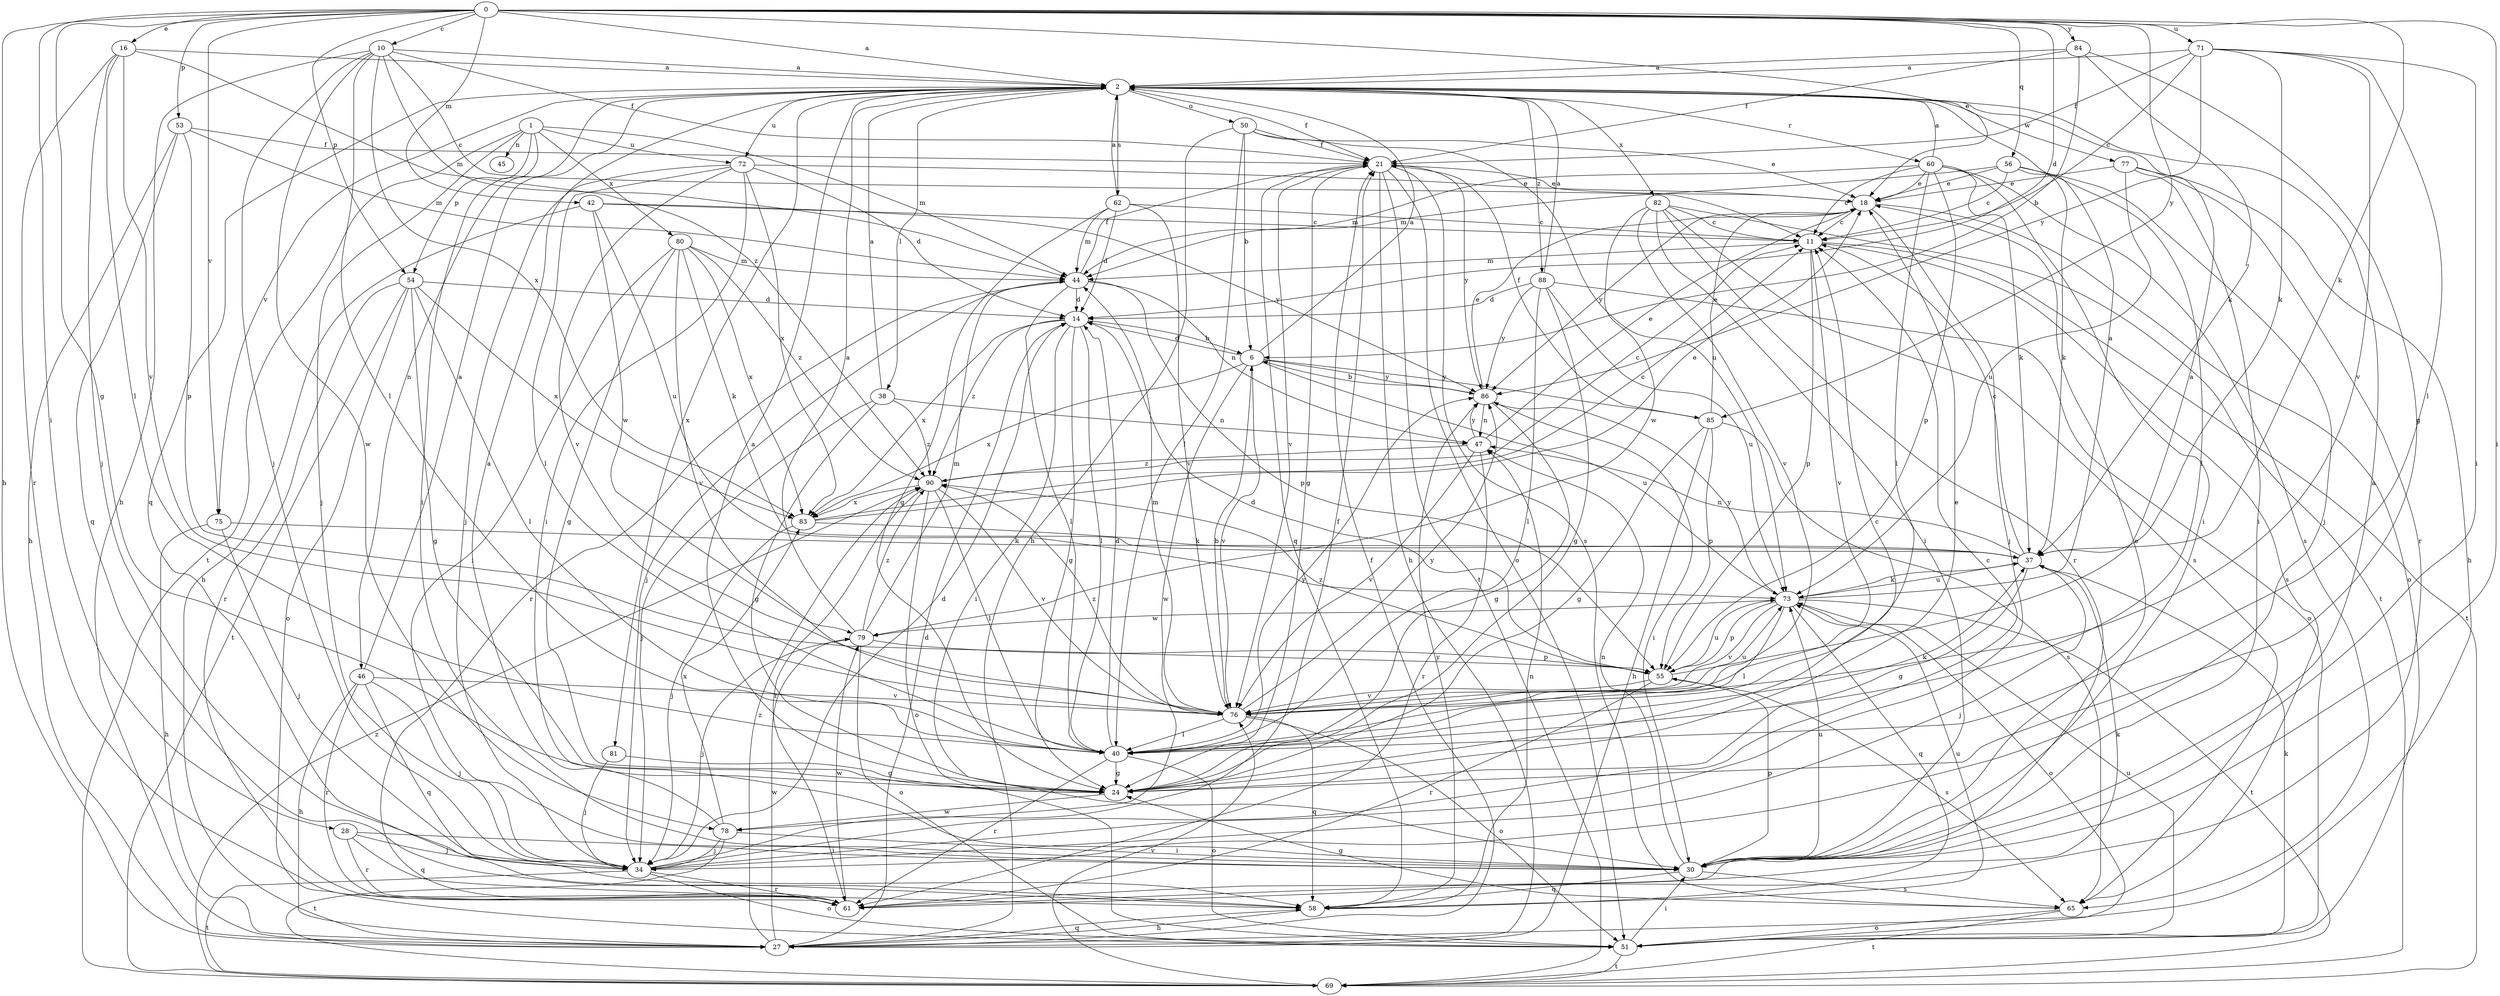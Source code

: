 strict digraph  {
0;
1;
2;
6;
10;
11;
14;
16;
18;
21;
24;
27;
28;
30;
34;
37;
38;
40;
42;
44;
45;
46;
47;
50;
51;
53;
54;
55;
56;
58;
60;
61;
62;
65;
69;
71;
72;
73;
75;
76;
77;
78;
79;
80;
81;
82;
83;
84;
85;
86;
88;
90;
0 -> 2  [label=a];
0 -> 10  [label=c];
0 -> 14  [label=d];
0 -> 16  [label=e];
0 -> 18  [label=e];
0 -> 24  [label=g];
0 -> 27  [label=h];
0 -> 28  [label=i];
0 -> 30  [label=i];
0 -> 37  [label=k];
0 -> 42  [label=m];
0 -> 53  [label=p];
0 -> 54  [label=p];
0 -> 56  [label=q];
0 -> 71  [label=u];
0 -> 75  [label=v];
0 -> 84  [label=y];
0 -> 85  [label=y];
1 -> 30  [label=i];
1 -> 34  [label=j];
1 -> 44  [label=m];
1 -> 45  [label=n];
1 -> 54  [label=p];
1 -> 69  [label=t];
1 -> 72  [label=u];
1 -> 80  [label=x];
2 -> 21  [label=f];
2 -> 38  [label=l];
2 -> 46  [label=n];
2 -> 50  [label=o];
2 -> 58  [label=q];
2 -> 60  [label=r];
2 -> 62  [label=s];
2 -> 72  [label=u];
2 -> 75  [label=v];
2 -> 77  [label=w];
2 -> 81  [label=x];
2 -> 82  [label=x];
2 -> 88  [label=z];
6 -> 2  [label=a];
6 -> 14  [label=d];
6 -> 73  [label=u];
6 -> 76  [label=v];
6 -> 78  [label=w];
6 -> 83  [label=x];
6 -> 85  [label=y];
6 -> 86  [label=y];
10 -> 2  [label=a];
10 -> 11  [label=c];
10 -> 21  [label=f];
10 -> 27  [label=h];
10 -> 34  [label=j];
10 -> 40  [label=l];
10 -> 44  [label=m];
10 -> 78  [label=w];
10 -> 83  [label=x];
11 -> 44  [label=m];
11 -> 55  [label=p];
11 -> 65  [label=s];
11 -> 69  [label=t];
11 -> 76  [label=v];
14 -> 6  [label=b];
14 -> 24  [label=g];
14 -> 30  [label=i];
14 -> 40  [label=l];
14 -> 83  [label=x];
14 -> 90  [label=z];
16 -> 2  [label=a];
16 -> 34  [label=j];
16 -> 40  [label=l];
16 -> 61  [label=r];
16 -> 76  [label=v];
16 -> 90  [label=z];
18 -> 11  [label=c];
18 -> 34  [label=j];
18 -> 51  [label=o];
18 -> 86  [label=y];
21 -> 18  [label=e];
21 -> 24  [label=g];
21 -> 27  [label=h];
21 -> 51  [label=o];
21 -> 58  [label=q];
21 -> 65  [label=s];
21 -> 69  [label=t];
21 -> 76  [label=v];
21 -> 86  [label=y];
24 -> 2  [label=a];
24 -> 11  [label=c];
24 -> 18  [label=e];
24 -> 78  [label=w];
27 -> 14  [label=d];
27 -> 21  [label=f];
27 -> 58  [label=q];
27 -> 79  [label=w];
27 -> 90  [label=z];
28 -> 30  [label=i];
28 -> 34  [label=j];
28 -> 58  [label=q];
28 -> 61  [label=r];
30 -> 2  [label=a];
30 -> 18  [label=e];
30 -> 47  [label=n];
30 -> 55  [label=p];
30 -> 58  [label=q];
30 -> 65  [label=s];
30 -> 73  [label=u];
34 -> 11  [label=c];
34 -> 14  [label=d];
34 -> 21  [label=f];
34 -> 51  [label=o];
34 -> 61  [label=r];
34 -> 69  [label=t];
37 -> 11  [label=c];
37 -> 24  [label=g];
37 -> 34  [label=j];
37 -> 47  [label=n];
37 -> 73  [label=u];
38 -> 2  [label=a];
38 -> 24  [label=g];
38 -> 34  [label=j];
38 -> 47  [label=n];
38 -> 90  [label=z];
40 -> 14  [label=d];
40 -> 24  [label=g];
40 -> 37  [label=k];
40 -> 51  [label=o];
40 -> 61  [label=r];
40 -> 86  [label=y];
42 -> 11  [label=c];
42 -> 27  [label=h];
42 -> 73  [label=u];
42 -> 79  [label=w];
42 -> 86  [label=y];
44 -> 14  [label=d];
44 -> 21  [label=f];
44 -> 34  [label=j];
44 -> 40  [label=l];
44 -> 47  [label=n];
44 -> 55  [label=p];
44 -> 61  [label=r];
46 -> 2  [label=a];
46 -> 27  [label=h];
46 -> 34  [label=j];
46 -> 58  [label=q];
46 -> 61  [label=r];
46 -> 76  [label=v];
47 -> 18  [label=e];
47 -> 61  [label=r];
47 -> 76  [label=v];
47 -> 86  [label=y];
47 -> 90  [label=z];
50 -> 6  [label=b];
50 -> 18  [label=e];
50 -> 21  [label=f];
50 -> 27  [label=h];
50 -> 40  [label=l];
50 -> 73  [label=u];
51 -> 30  [label=i];
51 -> 37  [label=k];
51 -> 69  [label=t];
51 -> 73  [label=u];
53 -> 21  [label=f];
53 -> 27  [label=h];
53 -> 44  [label=m];
53 -> 55  [label=p];
53 -> 58  [label=q];
54 -> 14  [label=d];
54 -> 24  [label=g];
54 -> 40  [label=l];
54 -> 51  [label=o];
54 -> 61  [label=r];
54 -> 69  [label=t];
54 -> 83  [label=x];
55 -> 2  [label=a];
55 -> 14  [label=d];
55 -> 61  [label=r];
55 -> 65  [label=s];
55 -> 73  [label=u];
55 -> 76  [label=v];
55 -> 90  [label=z];
56 -> 11  [label=c];
56 -> 18  [label=e];
56 -> 34  [label=j];
56 -> 37  [label=k];
56 -> 40  [label=l];
56 -> 44  [label=m];
58 -> 27  [label=h];
58 -> 47  [label=n];
58 -> 73  [label=u];
58 -> 86  [label=y];
60 -> 2  [label=a];
60 -> 11  [label=c];
60 -> 18  [label=e];
60 -> 30  [label=i];
60 -> 37  [label=k];
60 -> 40  [label=l];
60 -> 44  [label=m];
60 -> 55  [label=p];
60 -> 65  [label=s];
61 -> 37  [label=k];
61 -> 79  [label=w];
62 -> 2  [label=a];
62 -> 11  [label=c];
62 -> 14  [label=d];
62 -> 24  [label=g];
62 -> 44  [label=m];
62 -> 76  [label=v];
65 -> 24  [label=g];
65 -> 51  [label=o];
65 -> 69  [label=t];
69 -> 76  [label=v];
69 -> 90  [label=z];
71 -> 2  [label=a];
71 -> 11  [label=c];
71 -> 21  [label=f];
71 -> 30  [label=i];
71 -> 37  [label=k];
71 -> 40  [label=l];
71 -> 76  [label=v];
71 -> 86  [label=y];
72 -> 14  [label=d];
72 -> 18  [label=e];
72 -> 30  [label=i];
72 -> 34  [label=j];
72 -> 40  [label=l];
72 -> 76  [label=v];
72 -> 83  [label=x];
73 -> 2  [label=a];
73 -> 37  [label=k];
73 -> 40  [label=l];
73 -> 51  [label=o];
73 -> 55  [label=p];
73 -> 58  [label=q];
73 -> 69  [label=t];
73 -> 76  [label=v];
73 -> 79  [label=w];
73 -> 86  [label=y];
75 -> 27  [label=h];
75 -> 34  [label=j];
75 -> 37  [label=k];
76 -> 6  [label=b];
76 -> 40  [label=l];
76 -> 44  [label=m];
76 -> 51  [label=o];
76 -> 58  [label=q];
76 -> 73  [label=u];
76 -> 86  [label=y];
76 -> 90  [label=z];
77 -> 18  [label=e];
77 -> 27  [label=h];
77 -> 30  [label=i];
77 -> 61  [label=r];
77 -> 73  [label=u];
78 -> 2  [label=a];
78 -> 30  [label=i];
78 -> 34  [label=j];
78 -> 69  [label=t];
78 -> 83  [label=x];
79 -> 2  [label=a];
79 -> 34  [label=j];
79 -> 44  [label=m];
79 -> 51  [label=o];
79 -> 55  [label=p];
79 -> 90  [label=z];
80 -> 24  [label=g];
80 -> 30  [label=i];
80 -> 37  [label=k];
80 -> 44  [label=m];
80 -> 76  [label=v];
80 -> 83  [label=x];
80 -> 90  [label=z];
81 -> 24  [label=g];
81 -> 34  [label=j];
82 -> 11  [label=c];
82 -> 30  [label=i];
82 -> 61  [label=r];
82 -> 65  [label=s];
82 -> 69  [label=t];
82 -> 76  [label=v];
82 -> 79  [label=w];
83 -> 11  [label=c];
83 -> 18  [label=e];
83 -> 34  [label=j];
83 -> 37  [label=k];
84 -> 2  [label=a];
84 -> 6  [label=b];
84 -> 21  [label=f];
84 -> 24  [label=g];
84 -> 37  [label=k];
85 -> 18  [label=e];
85 -> 21  [label=f];
85 -> 24  [label=g];
85 -> 27  [label=h];
85 -> 55  [label=p];
85 -> 65  [label=s];
86 -> 6  [label=b];
86 -> 18  [label=e];
86 -> 24  [label=g];
86 -> 30  [label=i];
86 -> 47  [label=n];
88 -> 2  [label=a];
88 -> 14  [label=d];
88 -> 24  [label=g];
88 -> 40  [label=l];
88 -> 51  [label=o];
88 -> 73  [label=u];
88 -> 86  [label=y];
90 -> 11  [label=c];
90 -> 40  [label=l];
90 -> 51  [label=o];
90 -> 61  [label=r];
90 -> 76  [label=v];
90 -> 83  [label=x];
}
